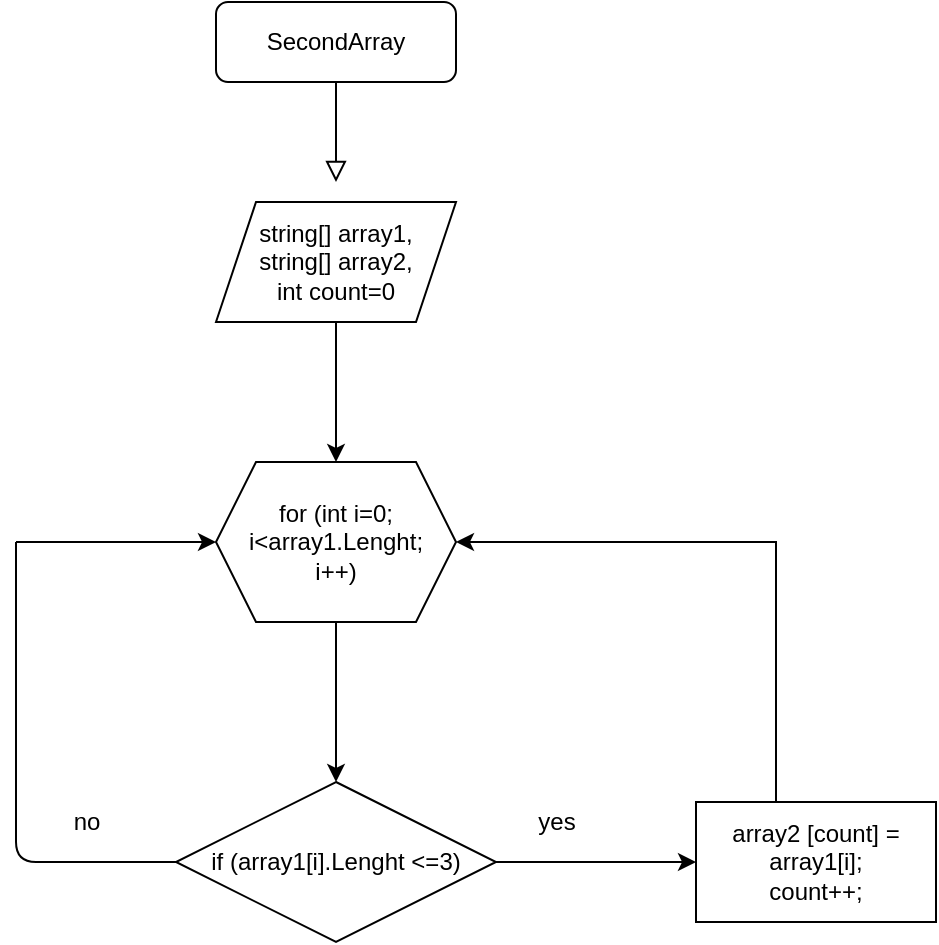 <mxfile version="13.9.9" type="device"><diagram id="C5RBs43oDa-KdzZeNtuy" name="Page-1"><mxGraphModel dx="1086" dy="807" grid="1" gridSize="10" guides="1" tooltips="1" connect="1" arrows="1" fold="1" page="1" pageScale="1" pageWidth="827" pageHeight="1169" math="0" shadow="0"><root><mxCell id="WIyWlLk6GJQsqaUBKTNV-0"/><mxCell id="WIyWlLk6GJQsqaUBKTNV-1" parent="WIyWlLk6GJQsqaUBKTNV-0"/><mxCell id="WIyWlLk6GJQsqaUBKTNV-2" value="" style="rounded=0;html=1;jettySize=auto;orthogonalLoop=1;fontSize=11;endArrow=block;endFill=0;endSize=8;strokeWidth=1;shadow=0;labelBackgroundColor=none;edgeStyle=orthogonalEdgeStyle;" parent="WIyWlLk6GJQsqaUBKTNV-1" source="WIyWlLk6GJQsqaUBKTNV-3" edge="1"><mxGeometry relative="1" as="geometry"><mxPoint x="220" y="170" as="targetPoint"/></mxGeometry></mxCell><mxCell id="WIyWlLk6GJQsqaUBKTNV-3" value="SecondArray" style="rounded=1;whiteSpace=wrap;html=1;fontSize=12;glass=0;strokeWidth=1;shadow=0;" parent="WIyWlLk6GJQsqaUBKTNV-1" vertex="1"><mxGeometry x="160" y="80" width="120" height="40" as="geometry"/></mxCell><mxCell id="8ODXZyz9VdgftUOaLWmq-2" value="" style="edgeStyle=orthogonalEdgeStyle;rounded=0;orthogonalLoop=1;jettySize=auto;html=1;" edge="1" parent="WIyWlLk6GJQsqaUBKTNV-1" source="8ODXZyz9VdgftUOaLWmq-0"><mxGeometry relative="1" as="geometry"><mxPoint x="220" y="310" as="targetPoint"/></mxGeometry></mxCell><mxCell id="8ODXZyz9VdgftUOaLWmq-0" value="string[] array1,&lt;br&gt;string[] array2,&lt;br&gt;int count=0" style="shape=parallelogram;perimeter=parallelogramPerimeter;whiteSpace=wrap;html=1;fixedSize=1;" vertex="1" parent="WIyWlLk6GJQsqaUBKTNV-1"><mxGeometry x="160" y="180" width="120" height="60" as="geometry"/></mxCell><mxCell id="8ODXZyz9VdgftUOaLWmq-5" value="" style="edgeStyle=orthogonalEdgeStyle;rounded=0;orthogonalLoop=1;jettySize=auto;html=1;" edge="1" parent="WIyWlLk6GJQsqaUBKTNV-1" source="8ODXZyz9VdgftUOaLWmq-3" target="8ODXZyz9VdgftUOaLWmq-4"><mxGeometry relative="1" as="geometry"/></mxCell><mxCell id="8ODXZyz9VdgftUOaLWmq-3" value="for (int i=0; i&amp;lt;array1.Lenght;&lt;br&gt;i++)" style="shape=hexagon;perimeter=hexagonPerimeter2;whiteSpace=wrap;html=1;fixedSize=1;" vertex="1" parent="WIyWlLk6GJQsqaUBKTNV-1"><mxGeometry x="160" y="310" width="120" height="80" as="geometry"/></mxCell><mxCell id="8ODXZyz9VdgftUOaLWmq-8" value="" style="edgeStyle=orthogonalEdgeStyle;rounded=0;orthogonalLoop=1;jettySize=auto;html=1;" edge="1" parent="WIyWlLk6GJQsqaUBKTNV-1" source="8ODXZyz9VdgftUOaLWmq-4" target="8ODXZyz9VdgftUOaLWmq-7"><mxGeometry relative="1" as="geometry"/></mxCell><mxCell id="8ODXZyz9VdgftUOaLWmq-4" value="if (array1[i].Lenght &amp;lt;=3)" style="rhombus;whiteSpace=wrap;html=1;" vertex="1" parent="WIyWlLk6GJQsqaUBKTNV-1"><mxGeometry x="140" y="470" width="160" height="80" as="geometry"/></mxCell><mxCell id="8ODXZyz9VdgftUOaLWmq-13" style="edgeStyle=orthogonalEdgeStyle;rounded=0;orthogonalLoop=1;jettySize=auto;html=1;entryX=1;entryY=0.5;entryDx=0;entryDy=0;" edge="1" parent="WIyWlLk6GJQsqaUBKTNV-1" source="8ODXZyz9VdgftUOaLWmq-7" target="8ODXZyz9VdgftUOaLWmq-3"><mxGeometry relative="1" as="geometry"><mxPoint x="460" y="350" as="targetPoint"/><Array as="points"><mxPoint x="440" y="350"/></Array></mxGeometry></mxCell><mxCell id="8ODXZyz9VdgftUOaLWmq-7" value="array2 [count] = array1[i];&lt;br&gt;count++;" style="whiteSpace=wrap;html=1;" vertex="1" parent="WIyWlLk6GJQsqaUBKTNV-1"><mxGeometry x="400" y="480" width="120" height="60" as="geometry"/></mxCell><mxCell id="8ODXZyz9VdgftUOaLWmq-9" value="yes" style="text;html=1;align=center;verticalAlign=middle;resizable=0;points=[];autosize=1;" vertex="1" parent="WIyWlLk6GJQsqaUBKTNV-1"><mxGeometry x="315" y="480" width="30" height="20" as="geometry"/></mxCell><mxCell id="8ODXZyz9VdgftUOaLWmq-12" value="no" style="text;html=1;align=center;verticalAlign=middle;resizable=0;points=[];autosize=1;" vertex="1" parent="WIyWlLk6GJQsqaUBKTNV-1"><mxGeometry x="80" y="480" width="30" height="20" as="geometry"/></mxCell><mxCell id="8ODXZyz9VdgftUOaLWmq-15" value="" style="endArrow=none;html=1;entryX=0;entryY=0.5;entryDx=0;entryDy=0;" edge="1" parent="WIyWlLk6GJQsqaUBKTNV-1" target="8ODXZyz9VdgftUOaLWmq-4"><mxGeometry width="50" height="50" relative="1" as="geometry"><mxPoint x="60" y="350" as="sourcePoint"/><mxPoint x="60" y="510" as="targetPoint"/><Array as="points"><mxPoint x="60" y="510"/></Array></mxGeometry></mxCell><mxCell id="8ODXZyz9VdgftUOaLWmq-19" value="" style="endArrow=classic;html=1;" edge="1" parent="WIyWlLk6GJQsqaUBKTNV-1"><mxGeometry width="50" height="50" relative="1" as="geometry"><mxPoint x="60" y="350" as="sourcePoint"/><mxPoint x="160" y="350" as="targetPoint"/></mxGeometry></mxCell></root></mxGraphModel></diagram></mxfile>